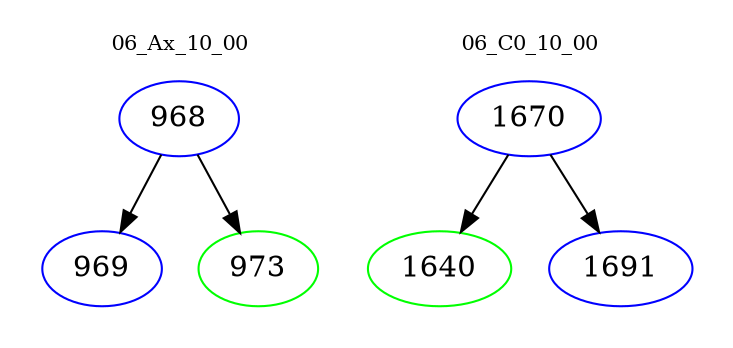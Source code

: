 digraph{
subgraph cluster_0 {
color = white
label = "06_Ax_10_00";
fontsize=10;
T0_968 [label="968", color="blue"]
T0_968 -> T0_969 [color="black"]
T0_969 [label="969", color="blue"]
T0_968 -> T0_973 [color="black"]
T0_973 [label="973", color="green"]
}
subgraph cluster_1 {
color = white
label = "06_C0_10_00";
fontsize=10;
T1_1670 [label="1670", color="blue"]
T1_1670 -> T1_1640 [color="black"]
T1_1640 [label="1640", color="green"]
T1_1670 -> T1_1691 [color="black"]
T1_1691 [label="1691", color="blue"]
}
}
